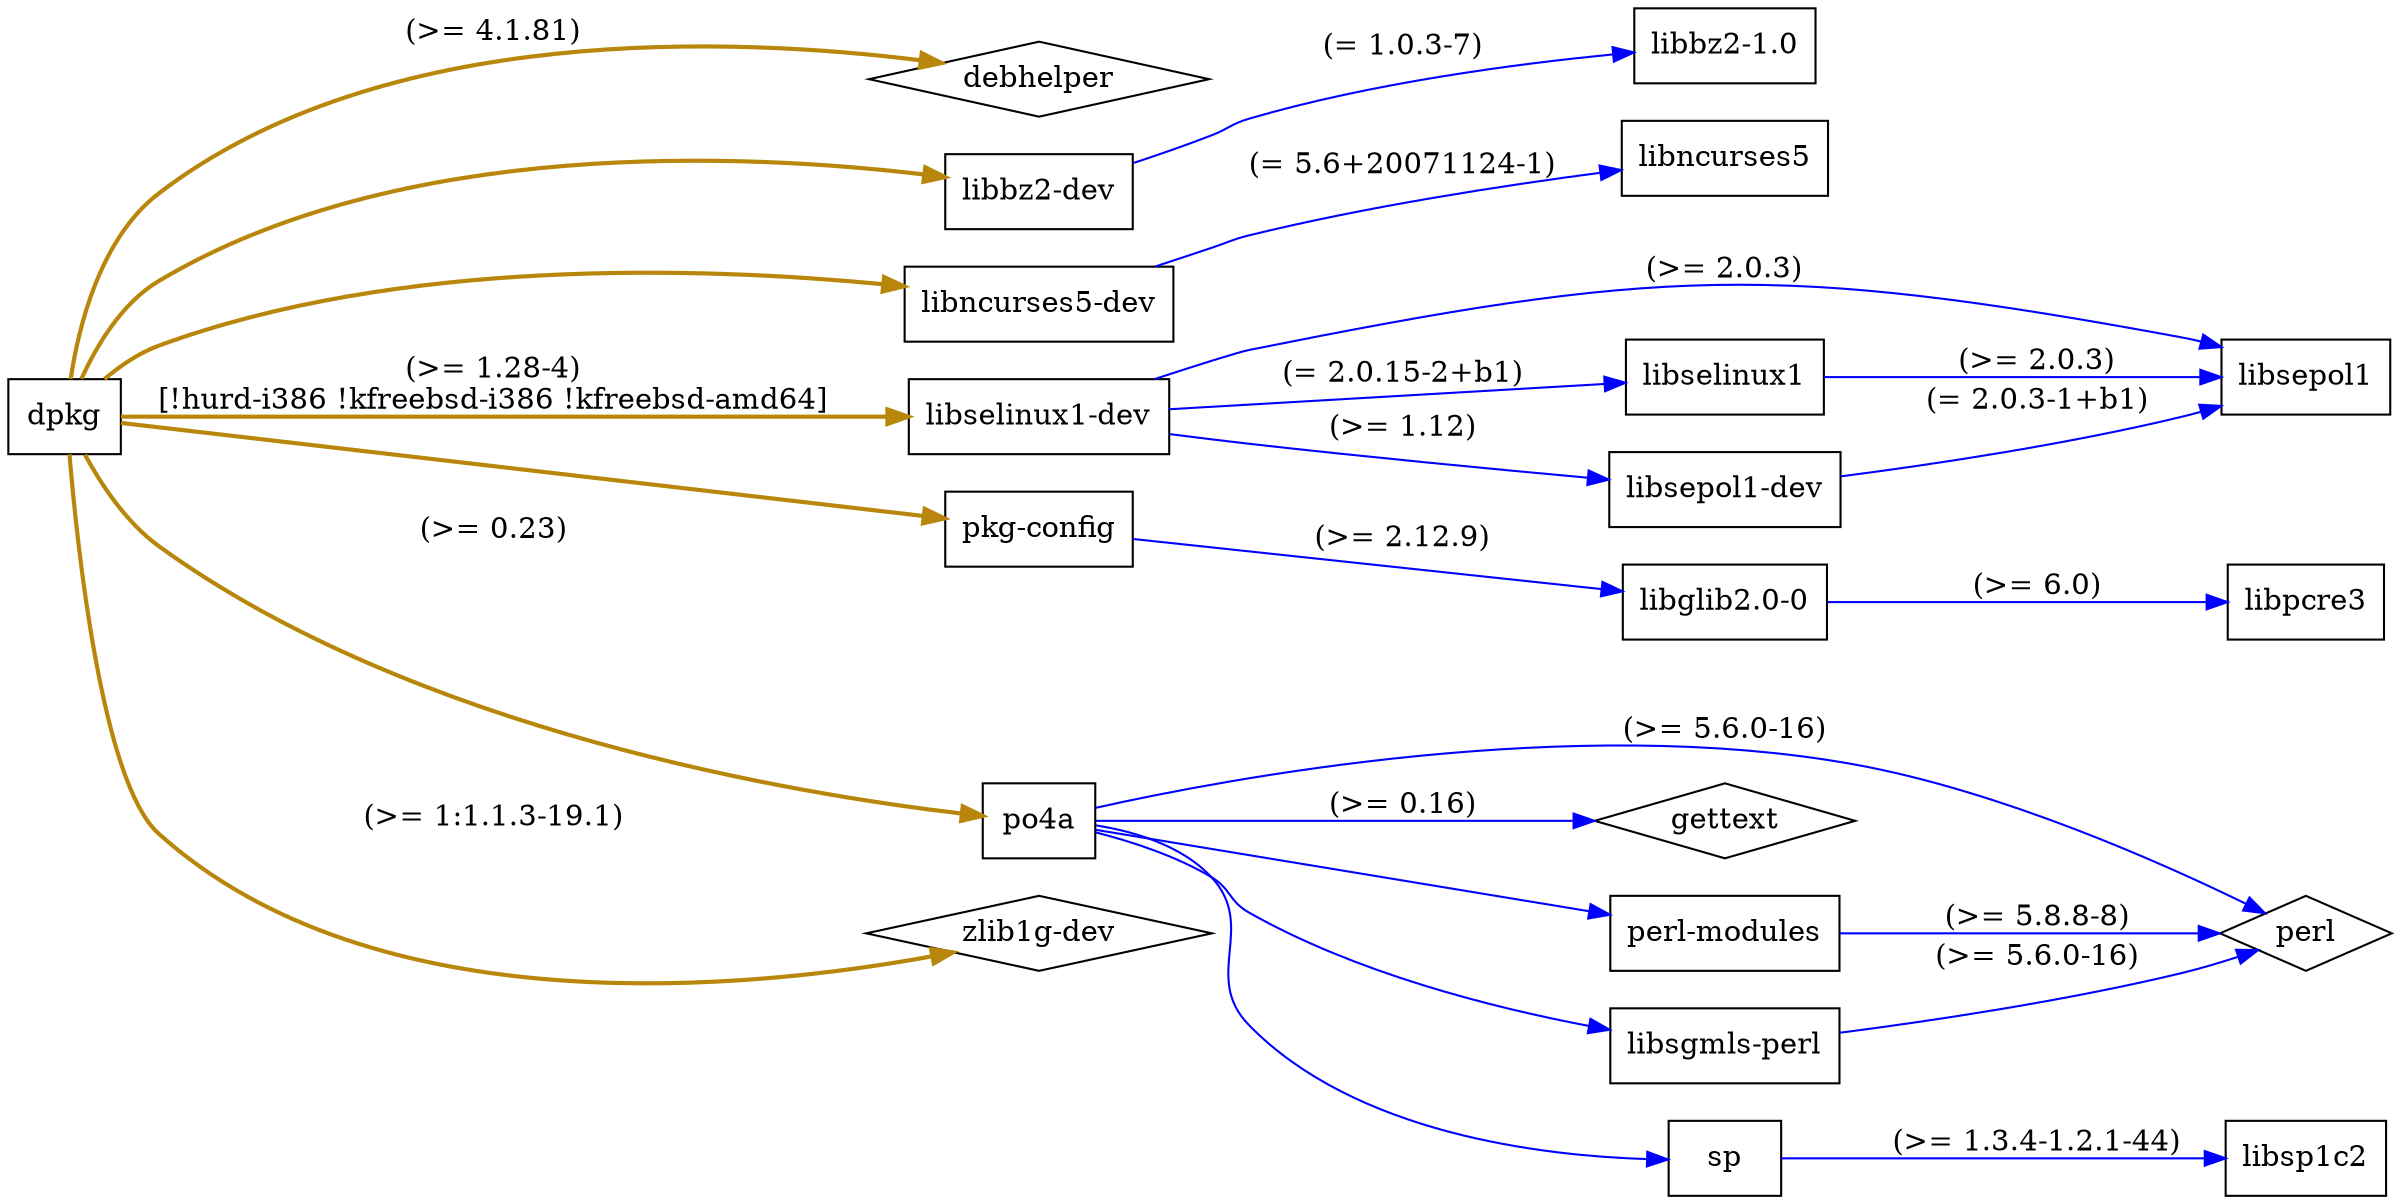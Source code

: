 digraph "dpkg" {
	rankdir=LR;
	node [shape=box];
	"dpkg" -> "debhelper" [color=darkgoldenrod,style=bold,label="(>= 4.1.81)"];
	"dpkg" -> "libbz2-dev" [color=darkgoldenrod,style=bold];
	"libbz2-dev" -> "libbz2-1.0" [color=blue,label="(= 1.0.3-7)"];
	"dpkg" -> "libncurses5-dev" [color=darkgoldenrod,style=bold];
	"libncurses5-dev" -> "libncurses5" [color=blue,label="(= 5.6+20071124-1)"];
	"dpkg" -> "libselinux1-dev" [color=darkgoldenrod,style=bold,label="(>= 1.28-4)\n[!hurd-i386 !kfreebsd-i386 !kfreebsd-amd64]"];
	"libselinux1-dev" -> "libsepol1" [color=blue,label="(>= 2.0.3)"];
	"libselinux1-dev" -> "libselinux1" [color=blue,label="(= 2.0.15-2+b1)"];
	"libselinux1" -> "libsepol1" [color=blue,label="(>= 2.0.3)"];
	"libselinux1-dev" -> "libsepol1-dev" [color=blue,label="(>= 1.12)"];
	"libsepol1-dev" -> "libsepol1" [color=blue,label="(= 2.0.3-1+b1)"];
	"dpkg" -> "pkg-config" [color=darkgoldenrod,style=bold];
	"pkg-config" -> "libglib2.0-0" [color=blue,label="(>= 2.12.9)"];
	"libglib2.0-0" -> "libpcre3" [color=blue,label="(>= 6.0)"];
	"dpkg" -> "po4a" [color=darkgoldenrod,style=bold,label="(>= 0.23)"];
	"po4a" -> "perl" [color=blue,label="(>= 5.6.0-16)"];
	"po4a" -> "gettext" [color=blue,label="(>= 0.16)"];
	"po4a" -> "perl-modules" [color=blue];
	"perl-modules" -> "perl" [color=blue,label="(>= 5.8.8-8)"];
	"po4a" -> "libsgmls-perl" [color=blue];
	"libsgmls-perl" -> "perl" [color=blue,label="(>= 5.6.0-16)"];
	"po4a" -> "sp" [color=blue];
	"sp" -> "libsp1c2" [color=blue,label="(>= 1.3.4-1.2.1-44)"];
	"dpkg" -> "zlib1g-dev" [color=darkgoldenrod,style=bold,label="(>= 1:1.1.3-19.1)"];
	"debhelper" [shape = diamond];
	"perl" [shape = diamond];
	"gettext" [shape = diamond];
	"zlib1g-dev" [shape = diamond];
}
